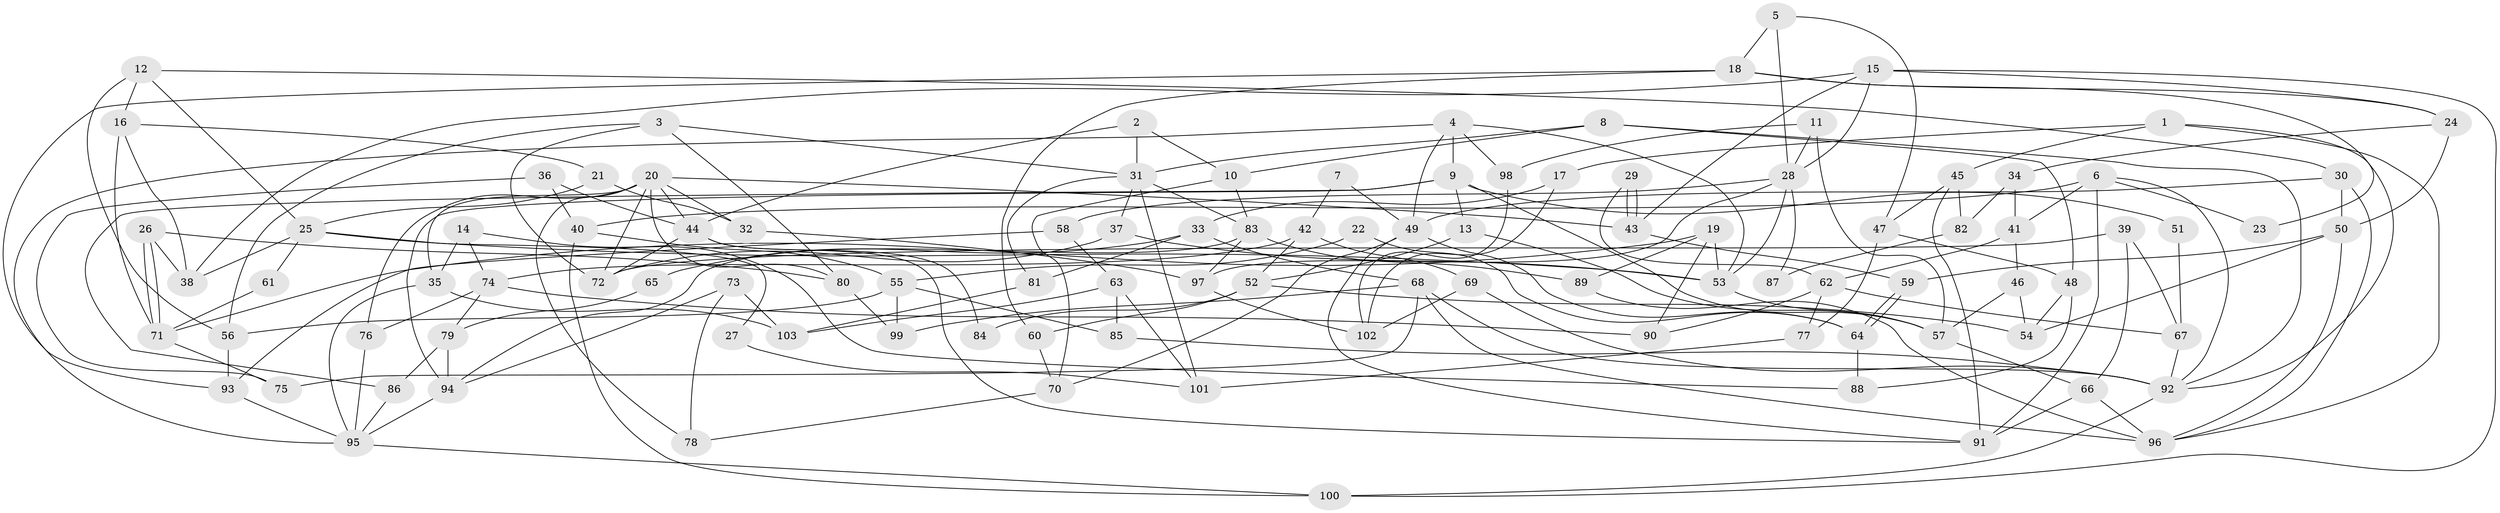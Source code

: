 // coarse degree distribution, {4: 0.25, 5: 0.1388888888888889, 3: 0.20833333333333334, 8: 0.027777777777777776, 6: 0.125, 7: 0.1111111111111111, 11: 0.013888888888888888, 2: 0.09722222222222222, 9: 0.027777777777777776}
// Generated by graph-tools (version 1.1) at 2025/18/03/04/25 18:18:50]
// undirected, 103 vertices, 206 edges
graph export_dot {
graph [start="1"]
  node [color=gray90,style=filled];
  1;
  2;
  3;
  4;
  5;
  6;
  7;
  8;
  9;
  10;
  11;
  12;
  13;
  14;
  15;
  16;
  17;
  18;
  19;
  20;
  21;
  22;
  23;
  24;
  25;
  26;
  27;
  28;
  29;
  30;
  31;
  32;
  33;
  34;
  35;
  36;
  37;
  38;
  39;
  40;
  41;
  42;
  43;
  44;
  45;
  46;
  47;
  48;
  49;
  50;
  51;
  52;
  53;
  54;
  55;
  56;
  57;
  58;
  59;
  60;
  61;
  62;
  63;
  64;
  65;
  66;
  67;
  68;
  69;
  70;
  71;
  72;
  73;
  74;
  75;
  76;
  77;
  78;
  79;
  80;
  81;
  82;
  83;
  84;
  85;
  86;
  87;
  88;
  89;
  90;
  91;
  92;
  93;
  94;
  95;
  96;
  97;
  98;
  99;
  100;
  101;
  102;
  103;
  1 -- 96;
  1 -- 92;
  1 -- 17;
  1 -- 45;
  2 -- 31;
  2 -- 10;
  2 -- 44;
  3 -- 80;
  3 -- 31;
  3 -- 56;
  3 -- 72;
  4 -- 53;
  4 -- 95;
  4 -- 9;
  4 -- 49;
  4 -- 98;
  5 -- 28;
  5 -- 47;
  5 -- 18;
  6 -- 40;
  6 -- 91;
  6 -- 23;
  6 -- 41;
  6 -- 92;
  7 -- 42;
  7 -- 49;
  8 -- 31;
  8 -- 92;
  8 -- 10;
  8 -- 48;
  9 -- 94;
  9 -- 13;
  9 -- 51;
  9 -- 57;
  9 -- 86;
  10 -- 83;
  10 -- 70;
  11 -- 98;
  11 -- 28;
  11 -- 57;
  12 -- 25;
  12 -- 56;
  12 -- 16;
  12 -- 30;
  13 -- 57;
  13 -- 52;
  14 -- 35;
  14 -- 74;
  14 -- 88;
  15 -- 43;
  15 -- 28;
  15 -- 24;
  15 -- 38;
  15 -- 100;
  16 -- 38;
  16 -- 21;
  16 -- 71;
  17 -- 33;
  17 -- 102;
  18 -- 60;
  18 -- 23;
  18 -- 24;
  18 -- 93;
  19 -- 71;
  19 -- 89;
  19 -- 53;
  19 -- 90;
  20 -- 44;
  20 -- 43;
  20 -- 32;
  20 -- 35;
  20 -- 72;
  20 -- 76;
  20 -- 78;
  20 -- 80;
  21 -- 32;
  21 -- 25;
  22 -- 55;
  22 -- 64;
  24 -- 34;
  24 -- 50;
  25 -- 53;
  25 -- 27;
  25 -- 38;
  25 -- 61;
  26 -- 71;
  26 -- 71;
  26 -- 38;
  26 -- 80;
  27 -- 101;
  28 -- 53;
  28 -- 58;
  28 -- 87;
  28 -- 97;
  29 -- 62;
  29 -- 43;
  29 -- 43;
  30 -- 50;
  30 -- 49;
  30 -- 96;
  31 -- 37;
  31 -- 101;
  31 -- 81;
  31 -- 83;
  32 -- 97;
  33 -- 81;
  33 -- 68;
  33 -- 65;
  34 -- 41;
  34 -- 82;
  35 -- 95;
  35 -- 103;
  36 -- 75;
  36 -- 44;
  36 -- 40;
  37 -- 53;
  37 -- 72;
  39 -- 72;
  39 -- 66;
  39 -- 67;
  40 -- 55;
  40 -- 100;
  41 -- 46;
  41 -- 62;
  42 -- 69;
  42 -- 52;
  42 -- 74;
  43 -- 59;
  44 -- 72;
  44 -- 84;
  44 -- 91;
  45 -- 91;
  45 -- 47;
  45 -- 82;
  46 -- 57;
  46 -- 54;
  47 -- 48;
  47 -- 77;
  48 -- 88;
  48 -- 54;
  49 -- 64;
  49 -- 70;
  49 -- 91;
  50 -- 96;
  50 -- 54;
  50 -- 59;
  51 -- 67;
  52 -- 54;
  52 -- 60;
  52 -- 84;
  53 -- 57;
  55 -- 99;
  55 -- 56;
  55 -- 85;
  56 -- 93;
  57 -- 66;
  58 -- 63;
  58 -- 93;
  59 -- 64;
  59 -- 64;
  60 -- 70;
  61 -- 71;
  62 -- 67;
  62 -- 77;
  62 -- 90;
  63 -- 85;
  63 -- 103;
  63 -- 101;
  64 -- 88;
  65 -- 79;
  66 -- 91;
  66 -- 96;
  67 -- 92;
  68 -- 96;
  68 -- 92;
  68 -- 75;
  68 -- 99;
  69 -- 102;
  69 -- 92;
  70 -- 78;
  71 -- 75;
  73 -- 78;
  73 -- 94;
  73 -- 103;
  74 -- 90;
  74 -- 76;
  74 -- 79;
  76 -- 95;
  77 -- 101;
  79 -- 86;
  79 -- 94;
  80 -- 99;
  81 -- 103;
  82 -- 87;
  83 -- 94;
  83 -- 89;
  83 -- 97;
  85 -- 92;
  86 -- 95;
  89 -- 96;
  92 -- 100;
  93 -- 95;
  94 -- 95;
  95 -- 100;
  97 -- 102;
  98 -- 102;
}
